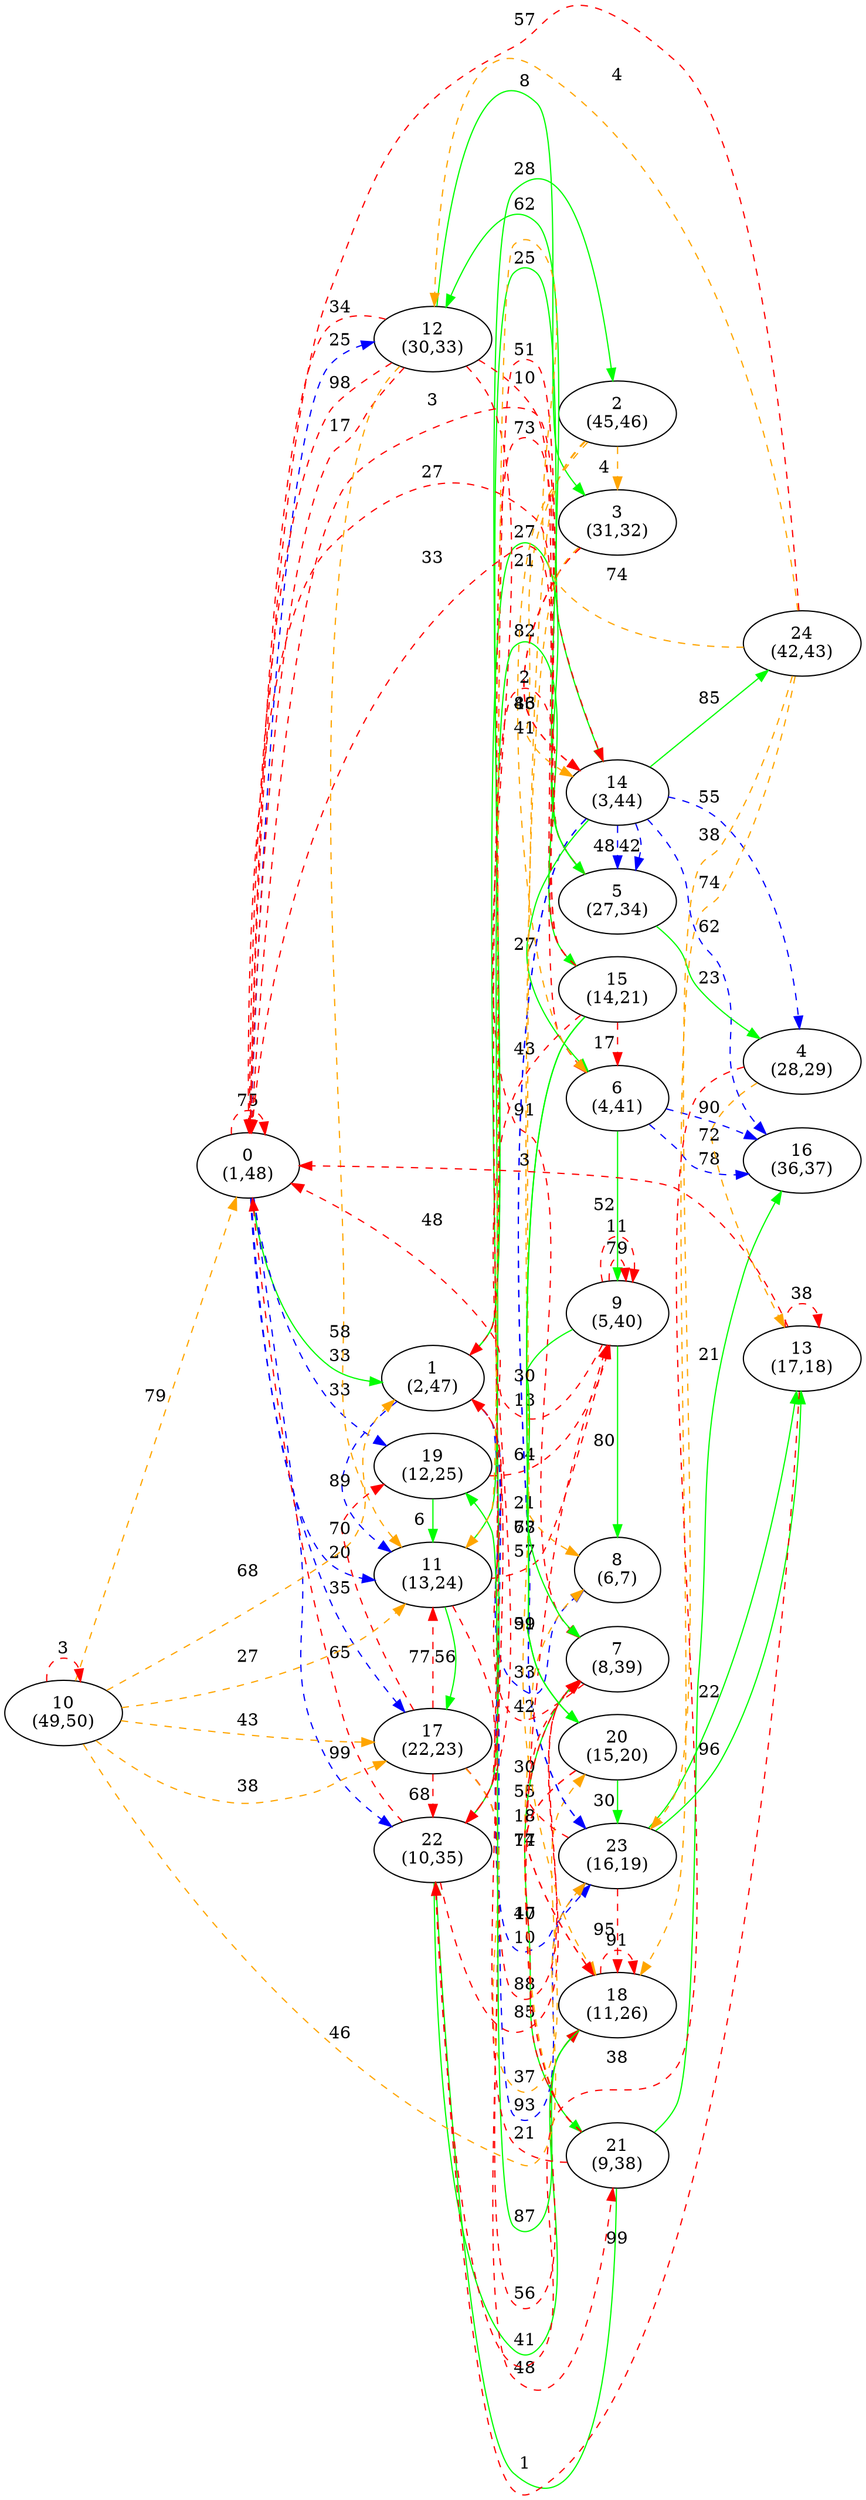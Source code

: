 digraph G {
ranksep = "equally";
rankdir = LR;
{rank = same; "0
(1,48)"; };
{rank = same; "1
(2,47)"; "22
(10,35)"; "12
(30,33)"; "17
(22,23)"; "11
(13,24)"; "19
(12,25)"; };
{rank = same; "14
(3,44)"; "8
(6,7)"; "2
(45,46)"; "23
(16,19)"; "7
(8,39)"; "18
(11,26)"; "5
(27,34)"; "6
(4,41)"; "3
(31,32)"; "21
(9,38)"; "20
(15,20)"; "15
(14,21)"; "9
(5,40)"; };
{rank = same; "24
(42,43)"; "16
(36,37)"; "4
(28,29)"; "13
(17,18)"; };
{rank = same; };
{rank = same; "10
(49,50)"; };
{rank = same; };
"0
(1,48)"->"1
(2,47)"[label="33" color = "green"];
"0
(1,48)"->"22
(10,35)"[label="99" color = "blue" style = "dashed"];
"0
(1,48)"->"0
(1,48)"[label="75" color = "red" style = "dashed"];
"0
(1,48)"->"12
(30,33)"[label="25" color = "blue" style = "dashed"];
"0
(1,48)"->"17
(22,23)"[label="35" color = "blue" style = "dashed"];
"0
(1,48)"->"11
(13,24)"[label="20" color = "blue" style = "dashed"];
"0
(1,48)"->"19
(12,25)"[label="33" color = "blue" style = "dashed"];
"1
(2,47)"->"14
(3,44)"[label="25" color = "green"];
"1
(2,47)"->"8
(6,7)"[label="33" color = "blue" style = "dashed"];
"1
(2,47)"->"2
(45,46)"[label="28" color = "green"];
"1
(2,47)"->"11
(13,24)"[label="89" color = "blue" style = "dashed"];
"1
(2,47)"->"23
(16,19)"[label="93" color = "blue" style = "dashed"];
"1
(2,47)"->"23
(16,19)"[label="10" color = "blue" style = "dashed"];
"22
(10,35)"->"7
(8,39)"[label="85" color = "red" style = "dashed"];
"22
(10,35)"->"18
(11,26)"[label="41" color = "green"];
"22
(10,35)"->"5
(27,34)"[label="27" color = "green"];
"22
(10,35)"->"14
(3,44)"[label="51" color = "red" style = "dashed"];
"22
(10,35)"->"0
(1,48)"[label="65" color = "red" style = "dashed"];
"12
(30,33)"->"6
(4,41)"[label="10" color = "red" style = "dashed"];
"12
(30,33)"->"0
(1,48)"[label="98" color = "red" style = "dashed"];
"12
(30,33)"->"7
(8,39)"[label="91" color = "red" style = "dashed"];
"12
(30,33)"->"0
(1,48)"[label="17" color = "red" style = "dashed"];
"12
(30,33)"->"3
(31,32)"[label="8" color = "green"];
"12
(30,33)"->"11
(13,24)"[label="58" color = "orange" style = "dashed"];
"12
(30,33)"->"0
(1,48)"[label="34" color = "red" style = "dashed"];
"17
(22,23)"->"18
(11,26)"[label="56" color = "red" style = "dashed"];
"17
(22,23)"->"21
(9,38)"[label="48" color = "red" style = "dashed"];
"17
(22,23)"->"20
(15,20)"[label="37" color = "orange" style = "dashed"];
"17
(22,23)"->"19
(12,25)"[label="70" color = "red" style = "dashed"];
"17
(22,23)"->"11
(13,24)"[label="77" color = "red" style = "dashed"];
"17
(22,23)"->"22
(10,35)"[label="68" color = "red" style = "dashed"];
"11
(13,24)"->"15
(14,21)"[label="82" color = "green"];
"11
(13,24)"->"17
(22,23)"[label="56" color = "green"];
"11
(13,24)"->"7
(8,39)"[label="88" color = "red" style = "dashed"];
"11
(13,24)"->"9
(5,40)"[label="57" color = "red" style = "dashed"];
"19
(12,25)"->"9
(5,40)"[label="64" color = "red" style = "dashed"];
"19
(12,25)"->"11
(13,24)"[label="6" color = "green"];
"14
(3,44)"->"6
(4,41)"[label="27" color = "green"];
"14
(3,44)"->"23
(16,19)"[label="68" color = "blue" style = "dashed"];
"14
(3,44)"->"24
(42,43)"[label="85" color = "green"];
"14
(3,44)"->"5
(27,34)"[label="48" color = "blue" style = "dashed"];
"14
(3,44)"->"16
(36,37)"[label="62" color = "blue" style = "dashed"];
"14
(3,44)"->"4
(28,29)"[label="55" color = "blue" style = "dashed"];
"14
(3,44)"->"23
(16,19)"[label="77" color = "blue" style = "dashed"];
"14
(3,44)"->"5
(27,34)"[label="42" color = "blue" style = "dashed"];
"8
(6,7)"
"2
(45,46)"->"14
(3,44)"[label="41" color = "orange" style = "dashed"];
"2
(45,46)"->"8
(6,7)"[label="21" color = "orange" style = "dashed"];
"2
(45,46)"->"6
(4,41)"[label="21" color = "orange" style = "dashed"];
"2
(45,46)"->"3
(31,32)"[label="4" color = "orange" style = "dashed"];
"23
(16,19)"->"13
(17,18)"[label="22" color = "green"];
"23
(16,19)"->"7
(8,39)"[label="55" color = "red" style = "dashed"];
"23
(16,19)"->"18
(11,26)"[label="95" color = "red" style = "dashed"];
"23
(16,19)"->"13
(17,18)"[label="96" color = "green"];
"7
(8,39)"->"21
(9,38)"[label="40" color = "green"];
"7
(8,39)"->"1
(2,47)"[label="42" color = "red" style = "dashed"];
"18
(11,26)"->"19
(12,25)"[label="87" color = "green"];
"18
(11,26)"->"18
(11,26)"[label="91" color = "red" style = "dashed"];
"5
(27,34)"->"1
(2,47)"[label="73" color = "red" style = "dashed"];
"5
(27,34)"->"0
(1,48)"[label="3" color = "red" style = "dashed"];
"5
(27,34)"->"4
(28,29)"[label="23" color = "green"];
"5
(27,34)"->"12
(30,33)"[label="62" color = "green"];
"6
(4,41)"->"9
(5,40)"[label="52" color = "green"];
"6
(4,41)"->"16
(36,37)"[label="78" color = "blue" style = "dashed"];
"6
(4,41)"->"16
(36,37)"[label="90" color = "blue" style = "dashed"];
"3
(31,32)"->"18
(11,26)"[label="13" color = "orange" style = "dashed"];
"3
(31,32)"->"14
(3,44)"[label="43" color = "red" style = "dashed"];
"3
(31,32)"->"14
(3,44)"[label="86" color = "red" style = "dashed"];
"21
(9,38)"->"8
(6,7)"[label="30" color = "orange" style = "dashed"];
"21
(9,38)"->"1
(2,47)"[label="21" color = "red" style = "dashed"];
"21
(9,38)"->"9
(5,40)"[label="18" color = "red" style = "dashed"];
"21
(9,38)"->"22
(10,35)"[label="1" color = "green"];
"21
(9,38)"->"16
(36,37)"[label="21" color = "green"];
"21
(9,38)"->"7
(8,39)"[label="17" color = "red" style = "dashed"];
"20
(15,20)"->"18
(11,26)"[label="14" color = "red" style = "dashed"];
"20
(15,20)"->"23
(16,19)"[label="30" color = "green"];
"20
(15,20)"->"18
(11,26)"[label="77" color = "red" style = "dashed"];
"15
(14,21)"->"20
(15,20)"[label="91" color = "green"];
"15
(14,21)"->"20
(15,20)"[label="59" color = "green"];
"15
(14,21)"->"6
(4,41)"[label="17" color = "red" style = "dashed"];
"15
(14,21)"->"22
(10,35)"[label="2" color = "red" style = "dashed"];
"15
(14,21)"->"22
(10,35)"[label="43" color = "red" style = "dashed"];
"15
(14,21)"->"0
(1,48)"[label="27" color = "red" style = "dashed"];
"15
(14,21)"->"0
(1,48)"[label="33" color = "red" style = "dashed"];
"9
(5,40)"->"8
(6,7)"[label="80" color = "green"];
"9
(5,40)"->"0
(1,48)"[label="48" color = "red" style = "dashed"];
"9
(5,40)"->"9
(5,40)"[label="79" color = "red" style = "dashed"];
"9
(5,40)"->"9
(5,40)"[label="11" color = "red" style = "dashed"];
"9
(5,40)"->"7
(8,39)"[label="30" color = "green"];
"24
(42,43)"->"18
(11,26)"[label="74" color = "orange" style = "dashed"];
"24
(42,43)"->"11
(13,24)"[label="74" color = "orange" style = "dashed"];
"24
(42,43)"->"0
(1,48)"[label="57" color = "red" style = "dashed"];
"24
(42,43)"->"23
(16,19)"[label="38" color = "orange" style = "dashed"];
"24
(42,43)"->"12
(30,33)"[label="4" color = "orange" style = "dashed"];
"16
(36,37)"
"4
(28,29)"->"13
(17,18)"[label="72" color = "orange" style = "dashed"];
"4
(28,29)"->"22
(10,35)"[label="38" color = "red" style = "dashed"];
"13
(17,18)"->"13
(17,18)"[label="38" color = "red" style = "dashed"];
"13
(17,18)"->"0
(1,48)"[label="3" color = "red" style = "dashed"];
"13
(17,18)"->"22
(10,35)"[label="99" color = "red" style = "dashed"];
"10
(49,50)"->"0
(1,48)"[label="79" color = "orange" style = "dashed"];
"10
(49,50)"->"10
(49,50)"[label="3" color = "red" style = "dashed"];
"10
(49,50)"->"11
(13,24)"[label="27" color = "orange" style = "dashed"];
"10
(49,50)"->"17
(22,23)"[label="38" color = "orange" style = "dashed"];
"10
(49,50)"->"1
(2,47)"[label="68" color = "orange" style = "dashed"];
"10
(49,50)"->"17
(22,23)"[label="43" color = "orange" style = "dashed"];
"10
(49,50)"->"23
(16,19)"[label="46" color = "orange" style = "dashed"];
}
